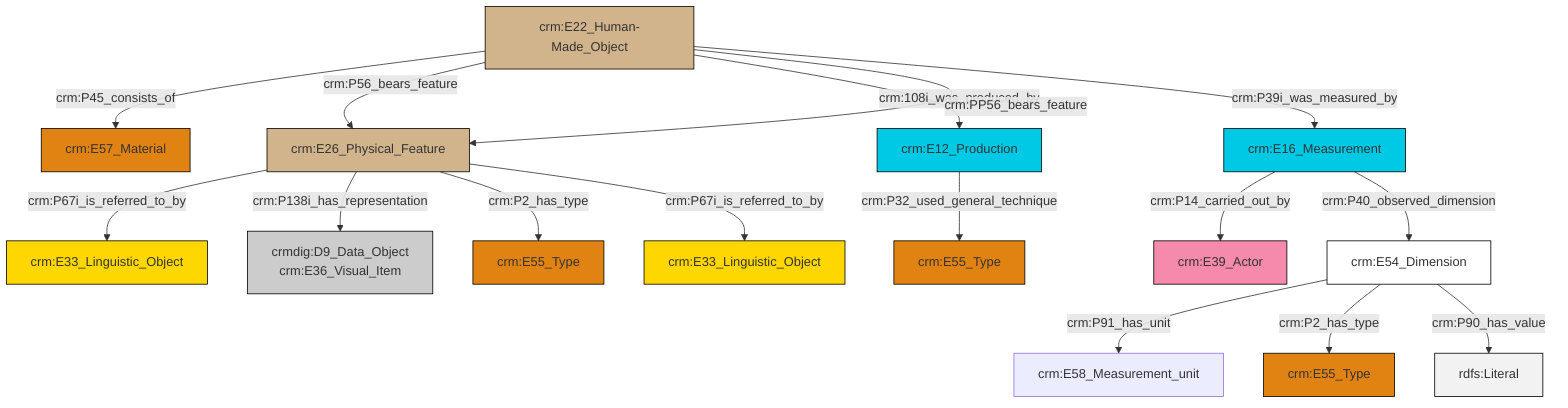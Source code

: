 graph TD
classDef Literal fill:#f2f2f2,stroke:#000000;
classDef CRM_Entity fill:#FFFFFF,stroke:#000000;
classDef Temporal_Entity fill:#00C9E6, stroke:#000000;
classDef Type fill:#E18312, stroke:#000000;
classDef Time-Span fill:#2C9C91, stroke:#000000;
classDef Appellation fill:#FFEB7F, stroke:#000000;
classDef Place fill:#008836, stroke:#000000;
classDef Persistent_Item fill:#B266B2, stroke:#000000;
classDef Conceptual_Object fill:#FFD700, stroke:#000000;
classDef Physical_Thing fill:#D2B48C, stroke:#000000;
classDef Actor fill:#f58aad, stroke:#000000;
classDef PC_Classes fill:#4ce600, stroke:#000000;
classDef Multi fill:#cccccc,stroke:#000000;

0["crm:E22_Human-Made_Object"]:::Physical_Thing -->|crm:P45_consists_of| 1["crm:E57_Material"]:::Type
2["crm:E26_Physical_Feature"]:::Physical_Thing -->|crm:P67i_is_referred_to_by| 9["crm:E33_Linguistic_Object"]:::Conceptual_Object
10["crm:E12_Production"]:::Temporal_Entity -->|crm:P32_used_general_technique| 11["crm:E55_Type"]:::Type
12["crm:E16_Measurement"]:::Temporal_Entity -->|crm:P14_carried_out_by| 18["crm:E39_Actor"]:::Actor
0["crm:E22_Human-Made_Object"]:::Physical_Thing -->|crm:P56_bears_feature| 2["crm:E26_Physical_Feature"]:::Physical_Thing
2["crm:E26_Physical_Feature"]:::Physical_Thing -->|crm:P138i_has_representation| 4["crmdig:D9_Data_Object<br>crm:E36_Visual_Item"]:::Multi
14["crm:E54_Dimension"]:::CRM_Entity -->|crm:P91_has_unit| 19["crm:E58_Measurement_unit"]:::Default
0["crm:E22_Human-Made_Object"]:::Physical_Thing -->|crm:108i_was_produced_by| 10["crm:E12_Production"]:::Temporal_Entity
14["crm:E54_Dimension"]:::CRM_Entity -->|crm:P2_has_type| 24["crm:E55_Type"]:::Type
0["crm:E22_Human-Made_Object"]:::Physical_Thing -->|crm:PP56_bears_feature| 2["crm:E26_Physical_Feature"]:::Physical_Thing
2["crm:E26_Physical_Feature"]:::Physical_Thing -->|crm:P2_has_type| 7["crm:E55_Type"]:::Type
0["crm:E22_Human-Made_Object"]:::Physical_Thing -->|crm:P39i_was_measured_by| 12["crm:E16_Measurement"]:::Temporal_Entity
2["crm:E26_Physical_Feature"]:::Physical_Thing -->|crm:P67i_is_referred_to_by| 22["crm:E33_Linguistic_Object"]:::Conceptual_Object
12["crm:E16_Measurement"]:::Temporal_Entity -->|crm:P40_observed_dimension| 14["crm:E54_Dimension"]:::CRM_Entity
14["crm:E54_Dimension"]:::CRM_Entity -->|crm:P90_has_value| 29[rdfs:Literal]:::Literal